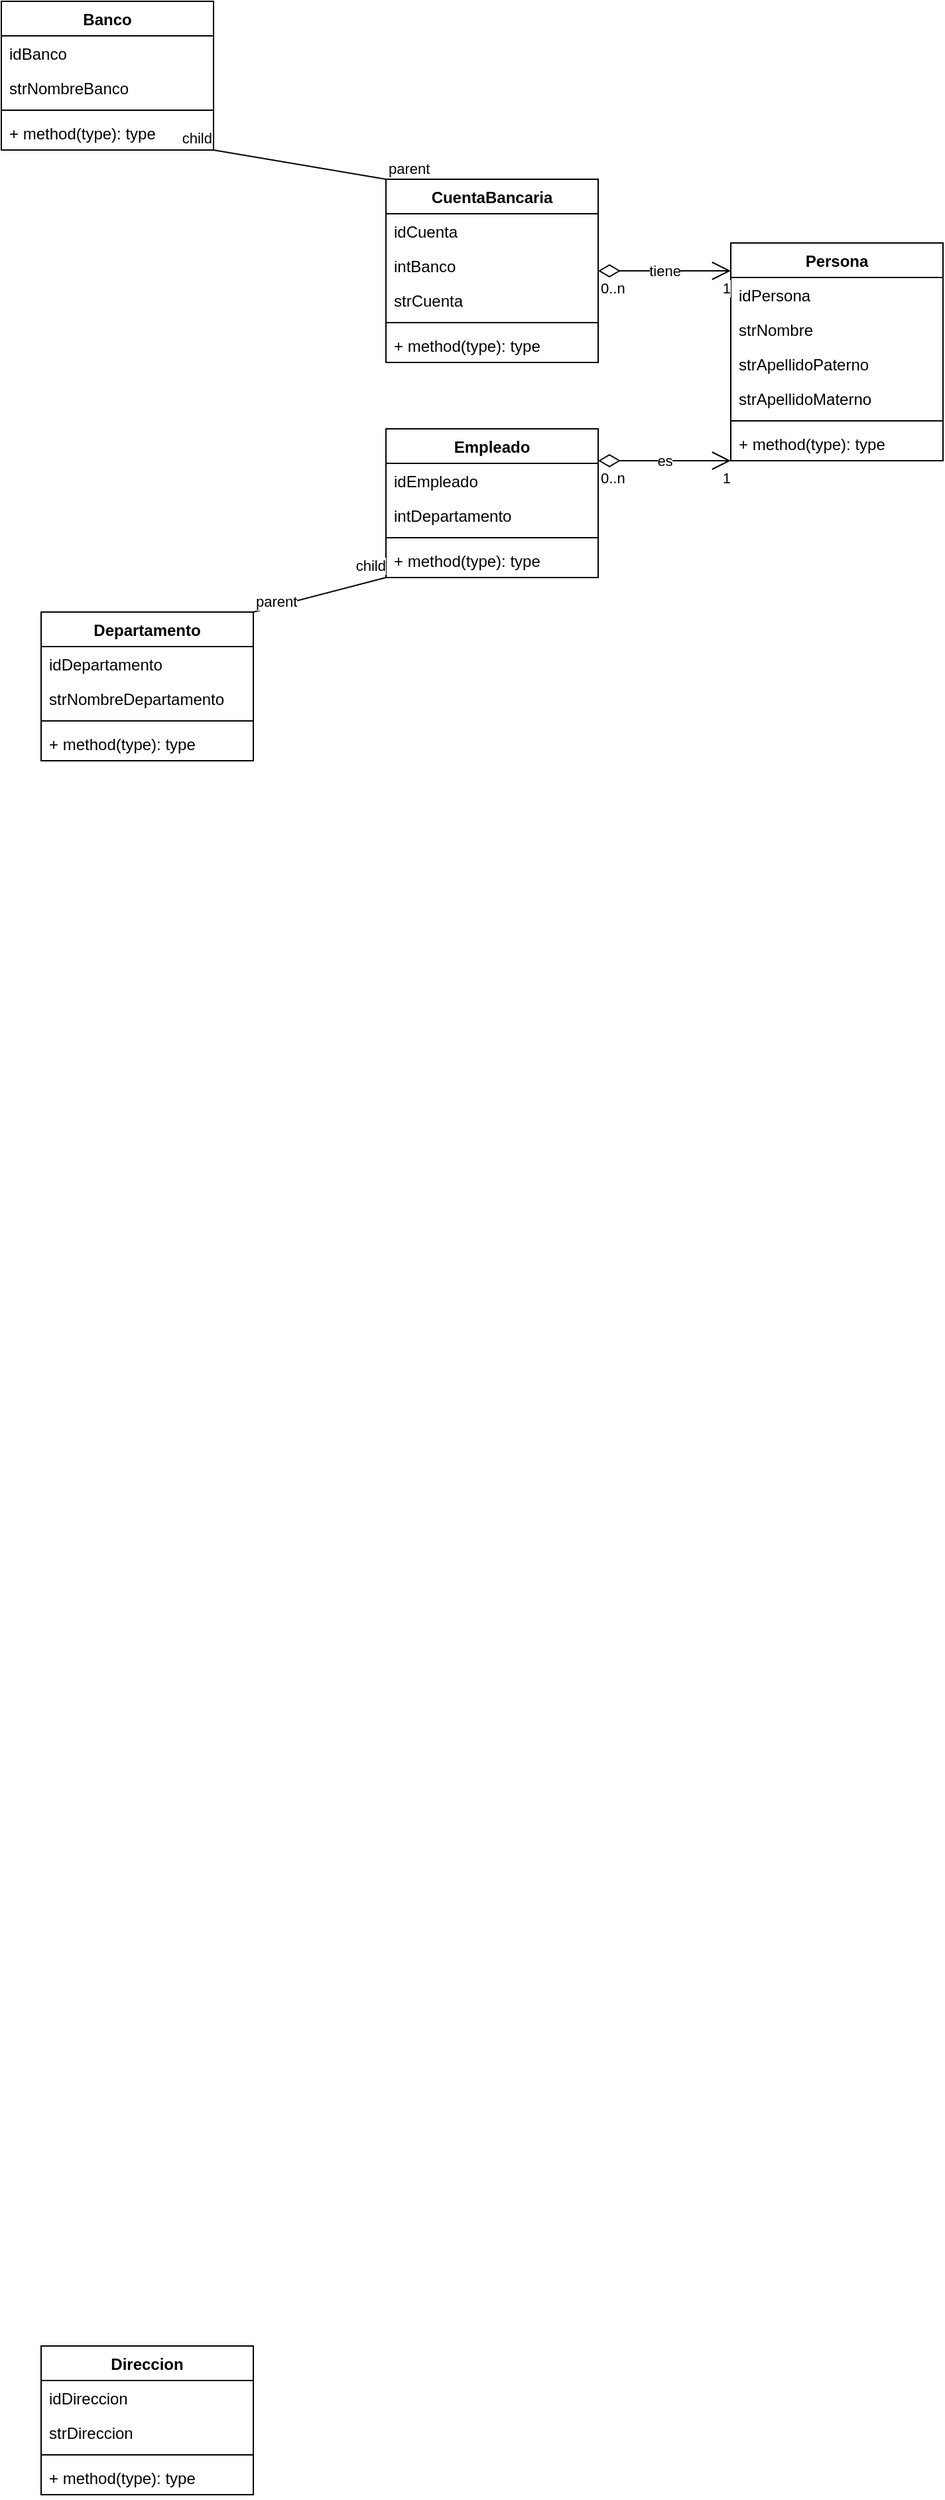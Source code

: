 <mxfile version="21.7.2" type="github">
  <diagram name="Page-1" id="q8NXLYhcdHZ2JmEscuir">
    <mxGraphModel dx="1714" dy="1460" grid="1" gridSize="10" guides="1" tooltips="1" connect="1" arrows="1" fold="1" page="1" pageScale="1" pageWidth="850" pageHeight="1100" math="0" shadow="0">
      <root>
        <mxCell id="0" />
        <mxCell id="1" parent="0" />
        <mxCell id="kWogXakkZW32xT5t_YSM-1" value="Persona&lt;br&gt;" style="swimlane;fontStyle=1;align=center;verticalAlign=top;childLayout=stackLayout;horizontal=1;startSize=26;horizontalStack=0;resizeParent=1;resizeParentMax=0;resizeLast=0;collapsible=1;marginBottom=0;whiteSpace=wrap;html=1;" vertex="1" parent="1">
          <mxGeometry x="520" y="32" width="160" height="164" as="geometry" />
        </mxCell>
        <mxCell id="kWogXakkZW32xT5t_YSM-2" value="idPersona" style="text;strokeColor=none;fillColor=none;align=left;verticalAlign=top;spacingLeft=4;spacingRight=4;overflow=hidden;rotatable=0;points=[[0,0.5],[1,0.5]];portConstraint=eastwest;whiteSpace=wrap;html=1;" vertex="1" parent="kWogXakkZW32xT5t_YSM-1">
          <mxGeometry y="26" width="160" height="26" as="geometry" />
        </mxCell>
        <mxCell id="kWogXakkZW32xT5t_YSM-13" value="strNombre&lt;br&gt;" style="text;strokeColor=none;fillColor=none;align=left;verticalAlign=top;spacingLeft=4;spacingRight=4;overflow=hidden;rotatable=0;points=[[0,0.5],[1,0.5]];portConstraint=eastwest;whiteSpace=wrap;html=1;" vertex="1" parent="kWogXakkZW32xT5t_YSM-1">
          <mxGeometry y="52" width="160" height="26" as="geometry" />
        </mxCell>
        <mxCell id="kWogXakkZW32xT5t_YSM-14" value="strApellidoPaterno" style="text;strokeColor=none;fillColor=none;align=left;verticalAlign=top;spacingLeft=4;spacingRight=4;overflow=hidden;rotatable=0;points=[[0,0.5],[1,0.5]];portConstraint=eastwest;whiteSpace=wrap;html=1;" vertex="1" parent="kWogXakkZW32xT5t_YSM-1">
          <mxGeometry y="78" width="160" height="26" as="geometry" />
        </mxCell>
        <mxCell id="kWogXakkZW32xT5t_YSM-15" value="strApellidoMaterno" style="text;strokeColor=none;fillColor=none;align=left;verticalAlign=top;spacingLeft=4;spacingRight=4;overflow=hidden;rotatable=0;points=[[0,0.5],[1,0.5]];portConstraint=eastwest;whiteSpace=wrap;html=1;" vertex="1" parent="kWogXakkZW32xT5t_YSM-1">
          <mxGeometry y="104" width="160" height="26" as="geometry" />
        </mxCell>
        <mxCell id="kWogXakkZW32xT5t_YSM-3" value="" style="line;strokeWidth=1;fillColor=none;align=left;verticalAlign=middle;spacingTop=-1;spacingLeft=3;spacingRight=3;rotatable=0;labelPosition=right;points=[];portConstraint=eastwest;strokeColor=inherit;" vertex="1" parent="kWogXakkZW32xT5t_YSM-1">
          <mxGeometry y="130" width="160" height="8" as="geometry" />
        </mxCell>
        <mxCell id="kWogXakkZW32xT5t_YSM-4" value="+ method(type): type" style="text;strokeColor=none;fillColor=none;align=left;verticalAlign=top;spacingLeft=4;spacingRight=4;overflow=hidden;rotatable=0;points=[[0,0.5],[1,0.5]];portConstraint=eastwest;whiteSpace=wrap;html=1;" vertex="1" parent="kWogXakkZW32xT5t_YSM-1">
          <mxGeometry y="138" width="160" height="26" as="geometry" />
        </mxCell>
        <mxCell id="kWogXakkZW32xT5t_YSM-5" value="Empleado" style="swimlane;fontStyle=1;align=center;verticalAlign=top;childLayout=stackLayout;horizontal=1;startSize=26;horizontalStack=0;resizeParent=1;resizeParentMax=0;resizeLast=0;collapsible=1;marginBottom=0;whiteSpace=wrap;html=1;" vertex="1" parent="1">
          <mxGeometry x="260" y="172" width="160" height="112" as="geometry" />
        </mxCell>
        <mxCell id="kWogXakkZW32xT5t_YSM-6" value="idEmpleado" style="text;strokeColor=none;fillColor=none;align=left;verticalAlign=top;spacingLeft=4;spacingRight=4;overflow=hidden;rotatable=0;points=[[0,0.5],[1,0.5]];portConstraint=eastwest;whiteSpace=wrap;html=1;" vertex="1" parent="kWogXakkZW32xT5t_YSM-5">
          <mxGeometry y="26" width="160" height="26" as="geometry" />
        </mxCell>
        <mxCell id="kWogXakkZW32xT5t_YSM-45" value="intDepartamento" style="text;strokeColor=none;fillColor=none;align=left;verticalAlign=top;spacingLeft=4;spacingRight=4;overflow=hidden;rotatable=0;points=[[0,0.5],[1,0.5]];portConstraint=eastwest;whiteSpace=wrap;html=1;" vertex="1" parent="kWogXakkZW32xT5t_YSM-5">
          <mxGeometry y="52" width="160" height="26" as="geometry" />
        </mxCell>
        <mxCell id="kWogXakkZW32xT5t_YSM-7" value="" style="line;strokeWidth=1;fillColor=none;align=left;verticalAlign=middle;spacingTop=-1;spacingLeft=3;spacingRight=3;rotatable=0;labelPosition=right;points=[];portConstraint=eastwest;strokeColor=inherit;" vertex="1" parent="kWogXakkZW32xT5t_YSM-5">
          <mxGeometry y="78" width="160" height="8" as="geometry" />
        </mxCell>
        <mxCell id="kWogXakkZW32xT5t_YSM-8" value="+ method(type): type" style="text;strokeColor=none;fillColor=none;align=left;verticalAlign=top;spacingLeft=4;spacingRight=4;overflow=hidden;rotatable=0;points=[[0,0.5],[1,0.5]];portConstraint=eastwest;whiteSpace=wrap;html=1;" vertex="1" parent="kWogXakkZW32xT5t_YSM-5">
          <mxGeometry y="86" width="160" height="26" as="geometry" />
        </mxCell>
        <mxCell id="kWogXakkZW32xT5t_YSM-9" value="CuentaBancaria" style="swimlane;fontStyle=1;align=center;verticalAlign=top;childLayout=stackLayout;horizontal=1;startSize=26;horizontalStack=0;resizeParent=1;resizeParentMax=0;resizeLast=0;collapsible=1;marginBottom=0;whiteSpace=wrap;html=1;" vertex="1" parent="1">
          <mxGeometry x="260" y="-16" width="160" height="138" as="geometry" />
        </mxCell>
        <mxCell id="kWogXakkZW32xT5t_YSM-10" value="idCuenta" style="text;strokeColor=none;fillColor=none;align=left;verticalAlign=top;spacingLeft=4;spacingRight=4;overflow=hidden;rotatable=0;points=[[0,0.5],[1,0.5]];portConstraint=eastwest;whiteSpace=wrap;html=1;" vertex="1" parent="kWogXakkZW32xT5t_YSM-9">
          <mxGeometry y="26" width="160" height="26" as="geometry" />
        </mxCell>
        <mxCell id="kWogXakkZW32xT5t_YSM-28" value="intBanco" style="text;strokeColor=none;fillColor=none;align=left;verticalAlign=top;spacingLeft=4;spacingRight=4;overflow=hidden;rotatable=0;points=[[0,0.5],[1,0.5]];portConstraint=eastwest;whiteSpace=wrap;html=1;" vertex="1" parent="kWogXakkZW32xT5t_YSM-9">
          <mxGeometry y="52" width="160" height="26" as="geometry" />
        </mxCell>
        <mxCell id="kWogXakkZW32xT5t_YSM-29" value="strCuenta" style="text;strokeColor=none;fillColor=none;align=left;verticalAlign=top;spacingLeft=4;spacingRight=4;overflow=hidden;rotatable=0;points=[[0,0.5],[1,0.5]];portConstraint=eastwest;whiteSpace=wrap;html=1;" vertex="1" parent="kWogXakkZW32xT5t_YSM-9">
          <mxGeometry y="78" width="160" height="26" as="geometry" />
        </mxCell>
        <mxCell id="kWogXakkZW32xT5t_YSM-11" value="" style="line;strokeWidth=1;fillColor=none;align=left;verticalAlign=middle;spacingTop=-1;spacingLeft=3;spacingRight=3;rotatable=0;labelPosition=right;points=[];portConstraint=eastwest;strokeColor=inherit;" vertex="1" parent="kWogXakkZW32xT5t_YSM-9">
          <mxGeometry y="104" width="160" height="8" as="geometry" />
        </mxCell>
        <mxCell id="kWogXakkZW32xT5t_YSM-12" value="+ method(type): type" style="text;strokeColor=none;fillColor=none;align=left;verticalAlign=top;spacingLeft=4;spacingRight=4;overflow=hidden;rotatable=0;points=[[0,0.5],[1,0.5]];portConstraint=eastwest;whiteSpace=wrap;html=1;" vertex="1" parent="kWogXakkZW32xT5t_YSM-9">
          <mxGeometry y="112" width="160" height="26" as="geometry" />
        </mxCell>
        <mxCell id="kWogXakkZW32xT5t_YSM-39" value="tiene" style="endArrow=open;html=1;endSize=12;startArrow=diamondThin;startSize=14;startFill=0;edgeStyle=orthogonalEdgeStyle;rounded=0;noEdgeStyle=1;orthogonal=1;" edge="1" parent="1" source="kWogXakkZW32xT5t_YSM-9" target="kWogXakkZW32xT5t_YSM-1">
          <mxGeometry relative="1" as="geometry">
            <mxPoint x="260" y="330" as="sourcePoint" />
            <mxPoint x="420" y="330" as="targetPoint" />
            <Array as="points" />
          </mxGeometry>
        </mxCell>
        <mxCell id="kWogXakkZW32xT5t_YSM-40" value="0..n" style="edgeLabel;resizable=0;html=1;align=left;verticalAlign=top;" connectable="0" vertex="1" parent="kWogXakkZW32xT5t_YSM-39">
          <mxGeometry x="-1" relative="1" as="geometry" />
        </mxCell>
        <mxCell id="kWogXakkZW32xT5t_YSM-41" value="1" style="edgeLabel;resizable=0;html=1;align=right;verticalAlign=top;" connectable="0" vertex="1" parent="kWogXakkZW32xT5t_YSM-39">
          <mxGeometry x="1" relative="1" as="geometry" />
        </mxCell>
        <mxCell id="kWogXakkZW32xT5t_YSM-42" value="es" style="endArrow=open;html=1;endSize=12;startArrow=diamondThin;startSize=14;startFill=0;edgeStyle=orthogonalEdgeStyle;rounded=0;noEdgeStyle=1;orthogonal=1;" edge="1" parent="1" source="kWogXakkZW32xT5t_YSM-5" target="kWogXakkZW32xT5t_YSM-1">
          <mxGeometry relative="1" as="geometry">
            <mxPoint x="280" y="60" as="sourcePoint" />
            <mxPoint x="440" y="60" as="targetPoint" />
            <Array as="points" />
            <mxPoint as="offset" />
          </mxGeometry>
        </mxCell>
        <mxCell id="kWogXakkZW32xT5t_YSM-43" value="0..n" style="edgeLabel;resizable=0;html=1;align=left;verticalAlign=top;" connectable="0" vertex="1" parent="kWogXakkZW32xT5t_YSM-42">
          <mxGeometry x="-1" relative="1" as="geometry" />
        </mxCell>
        <mxCell id="kWogXakkZW32xT5t_YSM-44" value="1" style="edgeLabel;resizable=0;html=1;align=right;verticalAlign=top;" connectable="0" vertex="1" parent="kWogXakkZW32xT5t_YSM-42">
          <mxGeometry x="1" relative="1" as="geometry" />
        </mxCell>
        <mxCell id="kWogXakkZW32xT5t_YSM-50" value="Direccion" style="swimlane;fontStyle=1;align=center;verticalAlign=top;childLayout=stackLayout;horizontal=1;startSize=26;horizontalStack=0;resizeParent=1;resizeParentMax=0;resizeLast=0;collapsible=1;marginBottom=0;whiteSpace=wrap;html=1;" vertex="1" parent="1">
          <mxGeometry y="1616.0" width="160" height="112" as="geometry" />
        </mxCell>
        <mxCell id="kWogXakkZW32xT5t_YSM-51" value="idDireccion" style="text;strokeColor=none;fillColor=none;align=left;verticalAlign=top;spacingLeft=4;spacingRight=4;overflow=hidden;rotatable=0;points=[[0,0.5],[1,0.5]];portConstraint=eastwest;whiteSpace=wrap;html=1;" vertex="1" parent="kWogXakkZW32xT5t_YSM-50">
          <mxGeometry y="26" width="160" height="26" as="geometry" />
        </mxCell>
        <mxCell id="kWogXakkZW32xT5t_YSM-63" value="strDireccion" style="text;strokeColor=none;fillColor=none;align=left;verticalAlign=top;spacingLeft=4;spacingRight=4;overflow=hidden;rotatable=0;points=[[0,0.5],[1,0.5]];portConstraint=eastwest;whiteSpace=wrap;html=1;" vertex="1" parent="kWogXakkZW32xT5t_YSM-50">
          <mxGeometry y="52" width="160" height="26" as="geometry" />
        </mxCell>
        <mxCell id="kWogXakkZW32xT5t_YSM-52" value="" style="line;strokeWidth=1;fillColor=none;align=left;verticalAlign=middle;spacingTop=-1;spacingLeft=3;spacingRight=3;rotatable=0;labelPosition=right;points=[];portConstraint=eastwest;strokeColor=inherit;" vertex="1" parent="kWogXakkZW32xT5t_YSM-50">
          <mxGeometry y="78" width="160" height="8" as="geometry" />
        </mxCell>
        <mxCell id="kWogXakkZW32xT5t_YSM-53" value="+ method(type): type" style="text;strokeColor=none;fillColor=none;align=left;verticalAlign=top;spacingLeft=4;spacingRight=4;overflow=hidden;rotatable=0;points=[[0,0.5],[1,0.5]];portConstraint=eastwest;whiteSpace=wrap;html=1;" vertex="1" parent="kWogXakkZW32xT5t_YSM-50">
          <mxGeometry y="86" width="160" height="26" as="geometry" />
        </mxCell>
        <mxCell id="kWogXakkZW32xT5t_YSM-54" value="Departamento" style="swimlane;fontStyle=1;align=center;verticalAlign=top;childLayout=stackLayout;horizontal=1;startSize=26;horizontalStack=0;resizeParent=1;resizeParentMax=0;resizeLast=0;collapsible=1;marginBottom=0;whiteSpace=wrap;html=1;" vertex="1" parent="1">
          <mxGeometry y="310" width="160" height="112" as="geometry" />
        </mxCell>
        <mxCell id="kWogXakkZW32xT5t_YSM-55" value="idDepartamento" style="text;strokeColor=none;fillColor=none;align=left;verticalAlign=top;spacingLeft=4;spacingRight=4;overflow=hidden;rotatable=0;points=[[0,0.5],[1,0.5]];portConstraint=eastwest;whiteSpace=wrap;html=1;" vertex="1" parent="kWogXakkZW32xT5t_YSM-54">
          <mxGeometry y="26" width="160" height="26" as="geometry" />
        </mxCell>
        <mxCell id="kWogXakkZW32xT5t_YSM-64" value="strNombreDepartamento" style="text;strokeColor=none;fillColor=none;align=left;verticalAlign=top;spacingLeft=4;spacingRight=4;overflow=hidden;rotatable=0;points=[[0,0.5],[1,0.5]];portConstraint=eastwest;whiteSpace=wrap;html=1;" vertex="1" parent="kWogXakkZW32xT5t_YSM-54">
          <mxGeometry y="52" width="160" height="26" as="geometry" />
        </mxCell>
        <mxCell id="kWogXakkZW32xT5t_YSM-56" value="" style="line;strokeWidth=1;fillColor=none;align=left;verticalAlign=middle;spacingTop=-1;spacingLeft=3;spacingRight=3;rotatable=0;labelPosition=right;points=[];portConstraint=eastwest;strokeColor=inherit;" vertex="1" parent="kWogXakkZW32xT5t_YSM-54">
          <mxGeometry y="78" width="160" height="8" as="geometry" />
        </mxCell>
        <mxCell id="kWogXakkZW32xT5t_YSM-57" value="+ method(type): type" style="text;strokeColor=none;fillColor=none;align=left;verticalAlign=top;spacingLeft=4;spacingRight=4;overflow=hidden;rotatable=0;points=[[0,0.5],[1,0.5]];portConstraint=eastwest;whiteSpace=wrap;html=1;" vertex="1" parent="kWogXakkZW32xT5t_YSM-54">
          <mxGeometry y="86" width="160" height="26" as="geometry" />
        </mxCell>
        <mxCell id="kWogXakkZW32xT5t_YSM-58" value="Banco" style="swimlane;fontStyle=1;align=center;verticalAlign=top;childLayout=stackLayout;horizontal=1;startSize=26;horizontalStack=0;resizeParent=1;resizeParentMax=0;resizeLast=0;collapsible=1;marginBottom=0;whiteSpace=wrap;html=1;" vertex="1" parent="1">
          <mxGeometry x="-30" y="-150" width="160" height="112" as="geometry" />
        </mxCell>
        <mxCell id="kWogXakkZW32xT5t_YSM-59" value="idBanco" style="text;strokeColor=none;fillColor=none;align=left;verticalAlign=top;spacingLeft=4;spacingRight=4;overflow=hidden;rotatable=0;points=[[0,0.5],[1,0.5]];portConstraint=eastwest;whiteSpace=wrap;html=1;" vertex="1" parent="kWogXakkZW32xT5t_YSM-58">
          <mxGeometry y="26" width="160" height="26" as="geometry" />
        </mxCell>
        <mxCell id="kWogXakkZW32xT5t_YSM-62" value="strNombreBanco" style="text;strokeColor=none;fillColor=none;align=left;verticalAlign=top;spacingLeft=4;spacingRight=4;overflow=hidden;rotatable=0;points=[[0,0.5],[1,0.5]];portConstraint=eastwest;whiteSpace=wrap;html=1;" vertex="1" parent="kWogXakkZW32xT5t_YSM-58">
          <mxGeometry y="52" width="160" height="26" as="geometry" />
        </mxCell>
        <mxCell id="kWogXakkZW32xT5t_YSM-60" value="" style="line;strokeWidth=1;fillColor=none;align=left;verticalAlign=middle;spacingTop=-1;spacingLeft=3;spacingRight=3;rotatable=0;labelPosition=right;points=[];portConstraint=eastwest;strokeColor=inherit;" vertex="1" parent="kWogXakkZW32xT5t_YSM-58">
          <mxGeometry y="78" width="160" height="8" as="geometry" />
        </mxCell>
        <mxCell id="kWogXakkZW32xT5t_YSM-61" value="+ method(type): type" style="text;strokeColor=none;fillColor=none;align=left;verticalAlign=top;spacingLeft=4;spacingRight=4;overflow=hidden;rotatable=0;points=[[0,0.5],[1,0.5]];portConstraint=eastwest;whiteSpace=wrap;html=1;" vertex="1" parent="kWogXakkZW32xT5t_YSM-58">
          <mxGeometry y="86" width="160" height="26" as="geometry" />
        </mxCell>
        <mxCell id="kWogXakkZW32xT5t_YSM-68" value="" style="endArrow=none;html=1;edgeStyle=orthogonalEdgeStyle;rounded=0;noEdgeStyle=1;orthogonal=1;" edge="1" parent="1" source="kWogXakkZW32xT5t_YSM-54" target="kWogXakkZW32xT5t_YSM-5">
          <mxGeometry relative="1" as="geometry">
            <mxPoint x="240" y="40" as="sourcePoint" />
            <mxPoint x="300" y="-80" as="targetPoint" />
            <Array as="points" />
          </mxGeometry>
        </mxCell>
        <mxCell id="kWogXakkZW32xT5t_YSM-69" value="parent" style="edgeLabel;resizable=0;html=1;align=left;verticalAlign=bottom;" connectable="0" vertex="1" parent="kWogXakkZW32xT5t_YSM-68">
          <mxGeometry x="-1" relative="1" as="geometry" />
        </mxCell>
        <mxCell id="kWogXakkZW32xT5t_YSM-70" value="child" style="edgeLabel;resizable=0;html=1;align=right;verticalAlign=bottom;" connectable="0" vertex="1" parent="kWogXakkZW32xT5t_YSM-68">
          <mxGeometry x="1" relative="1" as="geometry" />
        </mxCell>
        <mxCell id="kWogXakkZW32xT5t_YSM-71" value="" style="endArrow=none;html=1;edgeStyle=orthogonalEdgeStyle;rounded=0;noEdgeStyle=1;orthogonal=1;" edge="1" parent="1" source="kWogXakkZW32xT5t_YSM-9" target="kWogXakkZW32xT5t_YSM-58">
          <mxGeometry relative="1" as="geometry">
            <mxPoint x="290" y="450" as="sourcePoint" />
            <mxPoint x="450" y="450" as="targetPoint" />
            <Array as="points" />
          </mxGeometry>
        </mxCell>
        <mxCell id="kWogXakkZW32xT5t_YSM-72" value="parent" style="edgeLabel;resizable=0;html=1;align=left;verticalAlign=bottom;" connectable="0" vertex="1" parent="kWogXakkZW32xT5t_YSM-71">
          <mxGeometry x="-1" relative="1" as="geometry" />
        </mxCell>
        <mxCell id="kWogXakkZW32xT5t_YSM-73" value="child" style="edgeLabel;resizable=0;html=1;align=right;verticalAlign=bottom;" connectable="0" vertex="1" parent="kWogXakkZW32xT5t_YSM-71">
          <mxGeometry x="1" relative="1" as="geometry" />
        </mxCell>
      </root>
    </mxGraphModel>
  </diagram>
</mxfile>
